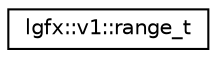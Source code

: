 digraph "Graphical Class Hierarchy"
{
 // LATEX_PDF_SIZE
  edge [fontname="Helvetica",fontsize="10",labelfontname="Helvetica",labelfontsize="10"];
  node [fontname="Helvetica",fontsize="10",shape=record];
  rankdir="LR";
  Node0 [label="lgfx::v1::range_t",height=0.2,width=0.4,color="black", fillcolor="white", style="filled",URL="$d3/d2c/structlgfx_1_1v1_1_1range__t.html",tooltip=" "];
}

